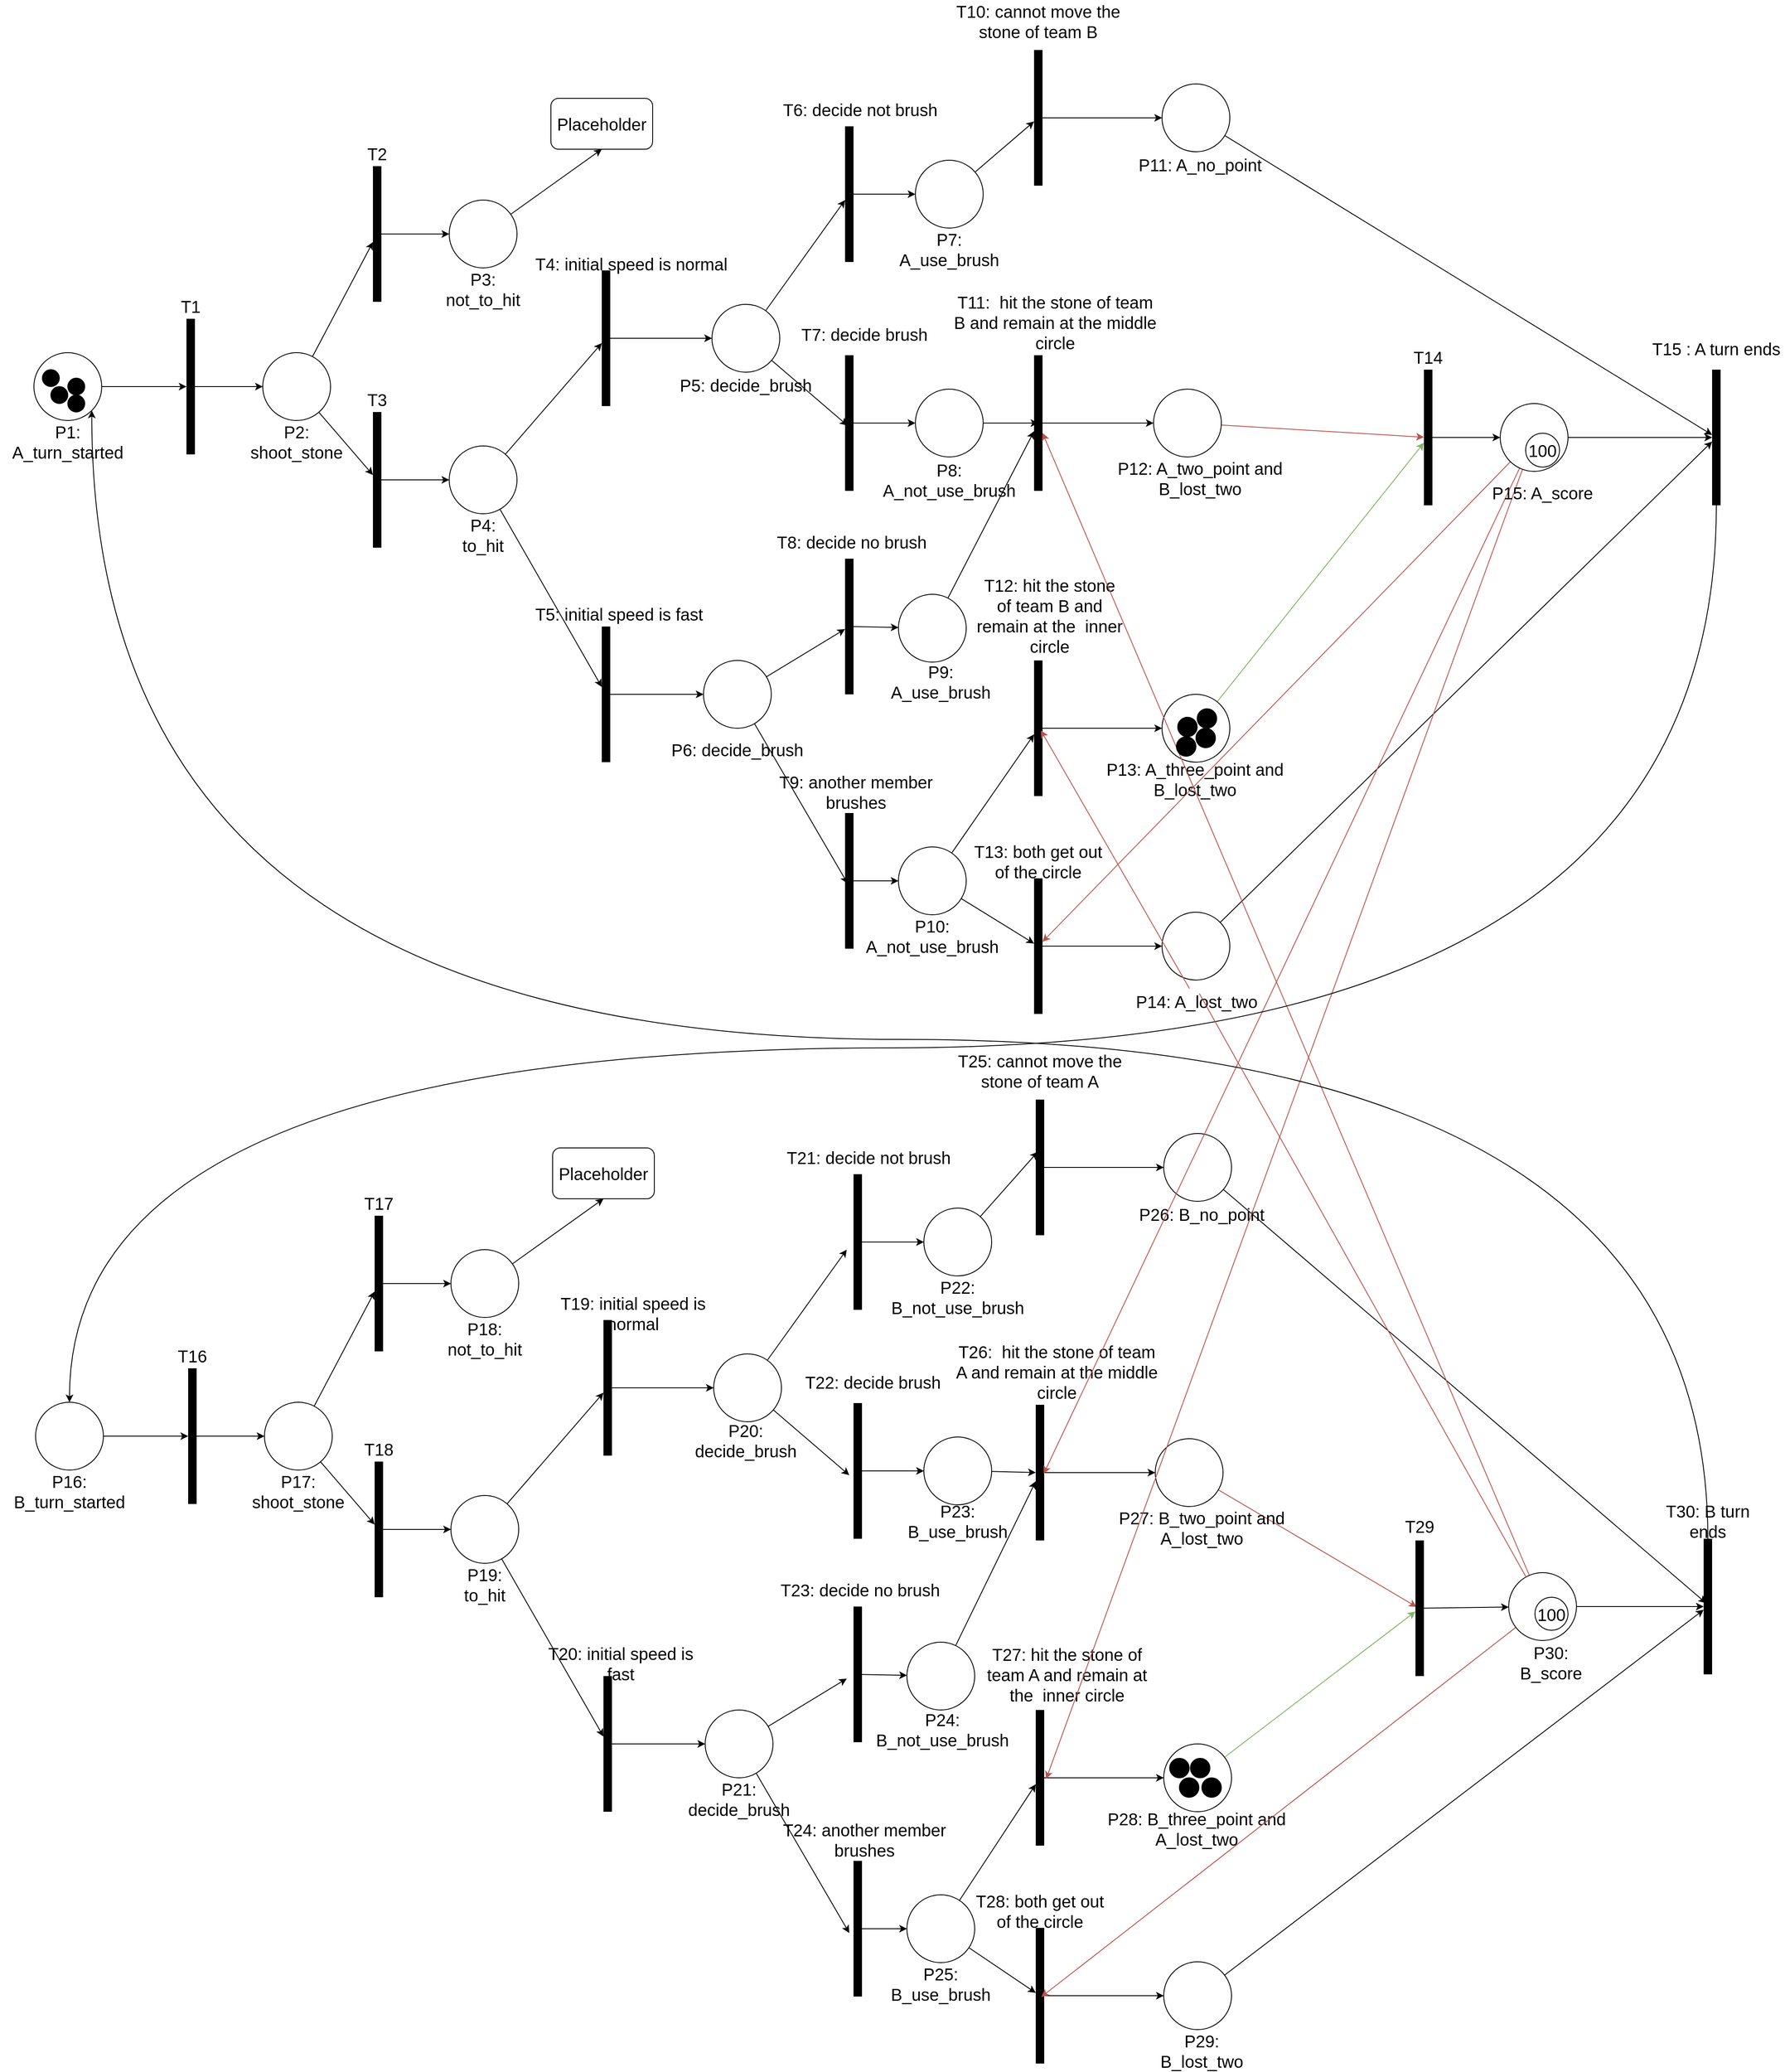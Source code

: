 <mxfile version="17.1.2" type="github">
  <diagram id="HLjwf-8nd1L1e6h1RGKW" name="Page-1">
    <mxGraphModel dx="2282" dy="2161" grid="1" gridSize="10" guides="1" tooltips="1" connect="1" arrows="1" fold="1" page="1" pageScale="1" pageWidth="827" pageHeight="1169" math="0" shadow="0">
      <root>
        <mxCell id="0" />
        <mxCell id="1" parent="0" />
        <mxCell id="6KRZwWpIwKZqXMkIKamP-5" style="edgeStyle=none;rounded=0;orthogonalLoop=1;jettySize=auto;html=1;fontSize=20;" parent="1" source="6KRZwWpIwKZqXMkIKamP-1" target="6KRZwWpIwKZqXMkIKamP-4" edge="1">
          <mxGeometry relative="1" as="geometry" />
        </mxCell>
        <mxCell id="6KRZwWpIwKZqXMkIKamP-1" value="" style="ellipse;whiteSpace=wrap;html=1;aspect=fixed;fontSize=20;strokeWidth=1;fillColor=#FFFFFF;" parent="1" vertex="1">
          <mxGeometry x="30" y="220" width="80" height="80" as="geometry" />
        </mxCell>
        <mxCell id="6KRZwWpIwKZqXMkIKamP-2" value="P1: A_turn_started" style="text;html=1;strokeColor=none;fillColor=none;align=center;verticalAlign=middle;whiteSpace=wrap;rounded=0;fontSize=20;" parent="1" vertex="1">
          <mxGeometry x="-10" y="310" width="160" height="30" as="geometry" />
        </mxCell>
        <mxCell id="6KRZwWpIwKZqXMkIKamP-15" style="edgeStyle=none;rounded=0;orthogonalLoop=1;jettySize=auto;html=1;fontSize=20;" parent="1" source="6KRZwWpIwKZqXMkIKamP-4" target="6KRZwWpIwKZqXMkIKamP-16" edge="1">
          <mxGeometry relative="1" as="geometry">
            <mxPoint x="310" y="260" as="targetPoint" />
          </mxGeometry>
        </mxCell>
        <mxCell id="6KRZwWpIwKZqXMkIKamP-4" value="" style="line;strokeWidth=10;direction=south;html=1;fontSize=20;fillColor=#FFFFFF;" parent="1" vertex="1">
          <mxGeometry x="210" y="180" width="10" height="160" as="geometry" />
        </mxCell>
        <mxCell id="6KRZwWpIwKZqXMkIKamP-7" value="" style="ellipse;whiteSpace=wrap;html=1;aspect=fixed;fontSize=20;strokeWidth=1;fillColor=#000000;strokeColor=#000000;" parent="1" vertex="1">
          <mxGeometry x="40" y="240" width="20" height="20" as="geometry" />
        </mxCell>
        <mxCell id="6KRZwWpIwKZqXMkIKamP-11" value="" style="ellipse;whiteSpace=wrap;html=1;aspect=fixed;fontSize=20;strokeWidth=1;fillColor=#000000;strokeColor=#000000;" parent="1" vertex="1">
          <mxGeometry x="70" y="250" width="20" height="20" as="geometry" />
        </mxCell>
        <mxCell id="6KRZwWpIwKZqXMkIKamP-12" value="" style="ellipse;whiteSpace=wrap;html=1;aspect=fixed;fontSize=20;strokeWidth=1;fillColor=#000000;strokeColor=#000000;" parent="1" vertex="1">
          <mxGeometry x="50" y="260" width="20" height="20" as="geometry" />
        </mxCell>
        <mxCell id="6KRZwWpIwKZqXMkIKamP-13" value="" style="ellipse;whiteSpace=wrap;html=1;aspect=fixed;fontSize=20;strokeWidth=1;fillColor=#000000;strokeColor=#000000;" parent="1" vertex="1">
          <mxGeometry x="70" y="270" width="20" height="20" as="geometry" />
        </mxCell>
        <mxCell id="6KRZwWpIwKZqXMkIKamP-14" value="T1" style="text;html=1;strokeColor=none;fillColor=none;align=center;verticalAlign=middle;whiteSpace=wrap;rounded=0;fontSize=20;" parent="1" vertex="1">
          <mxGeometry x="185" y="150" width="60" height="30" as="geometry" />
        </mxCell>
        <mxCell id="6KRZwWpIwKZqXMkIKamP-19" style="edgeStyle=none;rounded=0;orthogonalLoop=1;jettySize=auto;html=1;fontSize=20;" parent="1" source="6KRZwWpIwKZqXMkIKamP-16" target="6KRZwWpIwKZqXMkIKamP-18" edge="1">
          <mxGeometry relative="1" as="geometry" />
        </mxCell>
        <mxCell id="6KRZwWpIwKZqXMkIKamP-29" style="edgeStyle=none;rounded=0;orthogonalLoop=1;jettySize=auto;html=1;fontSize=20;" parent="1" source="6KRZwWpIwKZqXMkIKamP-16" target="6KRZwWpIwKZqXMkIKamP-28" edge="1">
          <mxGeometry relative="1" as="geometry" />
        </mxCell>
        <mxCell id="6KRZwWpIwKZqXMkIKamP-16" value="" style="ellipse;whiteSpace=wrap;html=1;aspect=fixed;fontSize=20;strokeColor=#000000;strokeWidth=1;fillColor=#FFFFFF;" parent="1" vertex="1">
          <mxGeometry x="300" y="220" width="80" height="80" as="geometry" />
        </mxCell>
        <mxCell id="6KRZwWpIwKZqXMkIKamP-17" value="P2: shoot_stone" style="text;html=1;strokeColor=none;fillColor=none;align=center;verticalAlign=middle;whiteSpace=wrap;rounded=0;fontSize=20;" parent="1" vertex="1">
          <mxGeometry x="310" y="310" width="60" height="30" as="geometry" />
        </mxCell>
        <mxCell id="6KRZwWpIwKZqXMkIKamP-20" style="edgeStyle=none;rounded=0;orthogonalLoop=1;jettySize=auto;html=1;fontSize=20;" parent="1" source="6KRZwWpIwKZqXMkIKamP-18" target="6KRZwWpIwKZqXMkIKamP-21" edge="1">
          <mxGeometry relative="1" as="geometry">
            <mxPoint x="520" y="80" as="targetPoint" />
          </mxGeometry>
        </mxCell>
        <mxCell id="6KRZwWpIwKZqXMkIKamP-18" value="" style="line;strokeWidth=10;direction=south;html=1;fontSize=20;fillColor=#FFFFFF;" parent="1" vertex="1">
          <mxGeometry x="430" width="10" height="160" as="geometry" />
        </mxCell>
        <mxCell id="6KRZwWpIwKZqXMkIKamP-26" value="" style="edgeStyle=none;rounded=0;orthogonalLoop=1;jettySize=auto;html=1;fontSize=20;entryX=0.5;entryY=1;entryDx=0;entryDy=0;" parent="1" source="6KRZwWpIwKZqXMkIKamP-21" target="6KRZwWpIwKZqXMkIKamP-27" edge="1">
          <mxGeometry relative="1" as="geometry">
            <mxPoint x="690.769" y="-20" as="targetPoint" />
          </mxGeometry>
        </mxCell>
        <mxCell id="6KRZwWpIwKZqXMkIKamP-21" value="" style="ellipse;whiteSpace=wrap;html=1;aspect=fixed;fontSize=20;strokeColor=#000000;strokeWidth=1;fillColor=#FFFFFF;" parent="1" vertex="1">
          <mxGeometry x="520" y="40" width="80" height="80" as="geometry" />
        </mxCell>
        <mxCell id="6KRZwWpIwKZqXMkIKamP-22" value="T2" style="text;html=1;strokeColor=none;fillColor=none;align=center;verticalAlign=middle;whiteSpace=wrap;rounded=0;fontSize=20;" parent="1" vertex="1">
          <mxGeometry x="405" y="-30" width="60" height="30" as="geometry" />
        </mxCell>
        <mxCell id="6KRZwWpIwKZqXMkIKamP-24" value="P3: not_to_hit" style="text;html=1;strokeColor=none;fillColor=none;align=center;verticalAlign=middle;whiteSpace=wrap;rounded=0;fontSize=20;" parent="1" vertex="1">
          <mxGeometry x="530" y="130" width="60" height="30" as="geometry" />
        </mxCell>
        <mxCell id="6KRZwWpIwKZqXMkIKamP-27" value="Placeholder" style="rounded=1;whiteSpace=wrap;html=1;fontSize=20;strokeColor=#000000;strokeWidth=1;fillColor=#FFFFFF;" parent="1" vertex="1">
          <mxGeometry x="640" y="-80" width="120" height="60" as="geometry" />
        </mxCell>
        <mxCell id="6KRZwWpIwKZqXMkIKamP-31" style="edgeStyle=none;rounded=0;orthogonalLoop=1;jettySize=auto;html=1;fontSize=20;" parent="1" source="6KRZwWpIwKZqXMkIKamP-28" target="6KRZwWpIwKZqXMkIKamP-32" edge="1">
          <mxGeometry relative="1" as="geometry">
            <mxPoint x="530" y="370" as="targetPoint" />
          </mxGeometry>
        </mxCell>
        <mxCell id="6KRZwWpIwKZqXMkIKamP-28" value="" style="line;strokeWidth=10;direction=south;html=1;fontSize=20;fillColor=#FFFFFF;" parent="1" vertex="1">
          <mxGeometry x="430" y="290" width="10" height="160" as="geometry" />
        </mxCell>
        <mxCell id="6KRZwWpIwKZqXMkIKamP-30" value="T3" style="text;html=1;strokeColor=none;fillColor=none;align=center;verticalAlign=middle;whiteSpace=wrap;rounded=0;fontSize=20;" parent="1" vertex="1">
          <mxGeometry x="405" y="260" width="60" height="30" as="geometry" />
        </mxCell>
        <mxCell id="6KRZwWpIwKZqXMkIKamP-96" style="edgeStyle=none;rounded=0;orthogonalLoop=1;jettySize=auto;html=1;fontSize=20;" parent="1" source="6KRZwWpIwKZqXMkIKamP-32" target="6KRZwWpIwKZqXMkIKamP-35" edge="1">
          <mxGeometry relative="1" as="geometry" />
        </mxCell>
        <mxCell id="6KRZwWpIwKZqXMkIKamP-97" style="edgeStyle=none;rounded=0;orthogonalLoop=1;jettySize=auto;html=1;fontSize=20;" parent="1" source="6KRZwWpIwKZqXMkIKamP-32" target="6KRZwWpIwKZqXMkIKamP-37" edge="1">
          <mxGeometry relative="1" as="geometry" />
        </mxCell>
        <mxCell id="6KRZwWpIwKZqXMkIKamP-32" value="" style="ellipse;whiteSpace=wrap;html=1;aspect=fixed;fontSize=20;strokeColor=#000000;strokeWidth=1;fillColor=#FFFFFF;" parent="1" vertex="1">
          <mxGeometry x="520" y="330" width="80" height="80" as="geometry" />
        </mxCell>
        <mxCell id="6KRZwWpIwKZqXMkIKamP-33" value="P4:&lt;br&gt;to_hit" style="text;html=1;strokeColor=none;fillColor=none;align=center;verticalAlign=middle;whiteSpace=wrap;rounded=0;fontSize=20;" parent="1" vertex="1">
          <mxGeometry x="530" y="420" width="60" height="30" as="geometry" />
        </mxCell>
        <mxCell id="6KRZwWpIwKZqXMkIKamP-34" style="edgeStyle=none;rounded=0;orthogonalLoop=1;jettySize=auto;html=1;fontSize=20;" parent="1" source="6KRZwWpIwKZqXMkIKamP-35" target="6KRZwWpIwKZqXMkIKamP-41" edge="1">
          <mxGeometry relative="1" as="geometry">
            <mxPoint x="810" y="203" as="targetPoint" />
          </mxGeometry>
        </mxCell>
        <mxCell id="6KRZwWpIwKZqXMkIKamP-35" value="" style="line;strokeWidth=10;direction=south;html=1;fontSize=20;fillColor=#FFFFFF;" parent="1" vertex="1">
          <mxGeometry x="700" y="123" width="10" height="160" as="geometry" />
        </mxCell>
        <mxCell id="6KRZwWpIwKZqXMkIKamP-36" style="edgeStyle=none;rounded=0;orthogonalLoop=1;jettySize=auto;html=1;fontSize=20;" parent="1" source="6KRZwWpIwKZqXMkIKamP-37" target="6KRZwWpIwKZqXMkIKamP-51" edge="1">
          <mxGeometry relative="1" as="geometry" />
        </mxCell>
        <mxCell id="6KRZwWpIwKZqXMkIKamP-37" value="" style="line;strokeWidth=10;direction=south;html=1;fontSize=20;fillColor=#FFFFFF;" parent="1" vertex="1">
          <mxGeometry x="700" y="543" width="10" height="160" as="geometry" />
        </mxCell>
        <mxCell id="6KRZwWpIwKZqXMkIKamP-38" value="T5: initial speed is fast" style="text;html=1;strokeColor=none;fillColor=none;align=center;verticalAlign=middle;whiteSpace=wrap;rounded=0;fontSize=20;" parent="1" vertex="1">
          <mxGeometry x="620" y="513" width="201" height="30" as="geometry" />
        </mxCell>
        <mxCell id="6KRZwWpIwKZqXMkIKamP-39" style="edgeStyle=none;rounded=0;orthogonalLoop=1;jettySize=auto;html=1;entryX=0.519;entryY=0.7;entryDx=0;entryDy=0;entryPerimeter=0;fontSize=20;" parent="1" source="6KRZwWpIwKZqXMkIKamP-41" target="6KRZwWpIwKZqXMkIKamP-48" edge="1">
          <mxGeometry relative="1" as="geometry" />
        </mxCell>
        <mxCell id="6KRZwWpIwKZqXMkIKamP-40" style="edgeStyle=none;rounded=0;orthogonalLoop=1;jettySize=auto;html=1;fontSize=20;" parent="1" source="6KRZwWpIwKZqXMkIKamP-41" target="6KRZwWpIwKZqXMkIKamP-45" edge="1">
          <mxGeometry relative="1" as="geometry" />
        </mxCell>
        <mxCell id="6KRZwWpIwKZqXMkIKamP-41" value="" style="ellipse;whiteSpace=wrap;html=1;aspect=fixed;fontSize=20;strokeWidth=1;fillColor=#FFFFFF;" parent="1" vertex="1">
          <mxGeometry x="830" y="163" width="80" height="80" as="geometry" />
        </mxCell>
        <mxCell id="6KRZwWpIwKZqXMkIKamP-42" value="P5: decide_brush" style="text;html=1;strokeColor=none;fillColor=none;align=center;verticalAlign=middle;whiteSpace=wrap;rounded=0;fontSize=20;" parent="1" vertex="1">
          <mxGeometry x="790" y="243" width="160" height="30" as="geometry" />
        </mxCell>
        <mxCell id="jnbDORSLOD9sxaMhr8QB-7" style="edgeStyle=none;rounded=0;orthogonalLoop=1;jettySize=auto;html=1;entryX=0;entryY=0.5;entryDx=0;entryDy=0;fontSize=20;" parent="1" source="6KRZwWpIwKZqXMkIKamP-45" target="jnbDORSLOD9sxaMhr8QB-3" edge="1">
          <mxGeometry relative="1" as="geometry" />
        </mxCell>
        <mxCell id="6KRZwWpIwKZqXMkIKamP-45" value="" style="line;strokeWidth=10;direction=south;html=1;fontSize=20;fillColor=#FFFFFF;" parent="1" vertex="1">
          <mxGeometry x="987" y="-47" width="10" height="160" as="geometry" />
        </mxCell>
        <mxCell id="jnbDORSLOD9sxaMhr8QB-9" style="edgeStyle=none;rounded=0;orthogonalLoop=1;jettySize=auto;html=1;entryX=0;entryY=0.5;entryDx=0;entryDy=0;fontSize=20;" parent="1" source="6KRZwWpIwKZqXMkIKamP-48" target="jnbDORSLOD9sxaMhr8QB-4" edge="1">
          <mxGeometry relative="1" as="geometry" />
        </mxCell>
        <mxCell id="6KRZwWpIwKZqXMkIKamP-48" value="" style="line;strokeWidth=10;direction=south;html=1;fontSize=20;fillColor=#FFFFFF;" parent="1" vertex="1">
          <mxGeometry x="987" y="223" width="10" height="160" as="geometry" />
        </mxCell>
        <mxCell id="6KRZwWpIwKZqXMkIKamP-49" style="edgeStyle=none;rounded=0;orthogonalLoop=1;jettySize=auto;html=1;entryX=0.519;entryY=0.7;entryDx=0;entryDy=0;entryPerimeter=0;fontSize=20;" parent="1" source="6KRZwWpIwKZqXMkIKamP-51" target="6KRZwWpIwKZqXMkIKamP-59" edge="1">
          <mxGeometry relative="1" as="geometry" />
        </mxCell>
        <mxCell id="6KRZwWpIwKZqXMkIKamP-50" style="edgeStyle=none;rounded=0;orthogonalLoop=1;jettySize=auto;html=1;fontSize=20;" parent="1" source="6KRZwWpIwKZqXMkIKamP-51" target="6KRZwWpIwKZqXMkIKamP-56" edge="1">
          <mxGeometry relative="1" as="geometry" />
        </mxCell>
        <mxCell id="6KRZwWpIwKZqXMkIKamP-51" value="" style="ellipse;whiteSpace=wrap;html=1;aspect=fixed;fontSize=20;strokeWidth=1;fillColor=#FFFFFF;" parent="1" vertex="1">
          <mxGeometry x="820" y="583" width="80" height="80" as="geometry" />
        </mxCell>
        <mxCell id="6KRZwWpIwKZqXMkIKamP-52" value="P6: decide_brush" style="text;html=1;strokeColor=none;fillColor=none;align=center;verticalAlign=middle;whiteSpace=wrap;rounded=0;fontSize=20;" parent="1" vertex="1">
          <mxGeometry x="780" y="673" width="160" height="30" as="geometry" />
        </mxCell>
        <mxCell id="jnbDORSLOD9sxaMhr8QB-11" style="edgeStyle=none;rounded=0;orthogonalLoop=1;jettySize=auto;html=1;fontSize=20;" parent="1" source="6KRZwWpIwKZqXMkIKamP-56" target="jnbDORSLOD9sxaMhr8QB-5" edge="1">
          <mxGeometry relative="1" as="geometry" />
        </mxCell>
        <mxCell id="6KRZwWpIwKZqXMkIKamP-56" value="" style="line;strokeWidth=10;direction=south;html=1;fontSize=20;fillColor=#FFFFFF;" parent="1" vertex="1">
          <mxGeometry x="987" y="463" width="10" height="160" as="geometry" />
        </mxCell>
        <mxCell id="jnbDORSLOD9sxaMhr8QB-13" style="edgeStyle=none;rounded=0;orthogonalLoop=1;jettySize=auto;html=1;fontSize=20;" parent="1" source="6KRZwWpIwKZqXMkIKamP-59" target="jnbDORSLOD9sxaMhr8QB-6" edge="1">
          <mxGeometry relative="1" as="geometry" />
        </mxCell>
        <mxCell id="6KRZwWpIwKZqXMkIKamP-59" value="" style="line;strokeWidth=10;direction=south;html=1;fontSize=20;fillColor=#FFFFFF;" parent="1" vertex="1">
          <mxGeometry x="987" y="763" width="10" height="160" as="geometry" />
        </mxCell>
        <mxCell id="6KRZwWpIwKZqXMkIKamP-60" value="T7: decide brush" style="text;html=1;strokeColor=none;fillColor=none;align=center;verticalAlign=middle;whiteSpace=wrap;rounded=0;fontSize=20;" parent="1" vertex="1">
          <mxGeometry x="900" y="183" width="220" height="30" as="geometry" />
        </mxCell>
        <mxCell id="6KRZwWpIwKZqXMkIKamP-61" value="T6: decide not brush" style="text;html=1;strokeColor=none;fillColor=none;align=center;verticalAlign=middle;whiteSpace=wrap;rounded=0;fontSize=20;" parent="1" vertex="1">
          <mxGeometry x="890" y="-87" width="230" height="40" as="geometry" />
        </mxCell>
        <mxCell id="6KRZwWpIwKZqXMkIKamP-62" value="T8: decide no brush" style="text;html=1;strokeColor=none;fillColor=none;align=center;verticalAlign=middle;whiteSpace=wrap;rounded=0;fontSize=20;" parent="1" vertex="1">
          <mxGeometry x="880" y="423" width="230" height="40" as="geometry" />
        </mxCell>
        <mxCell id="6KRZwWpIwKZqXMkIKamP-63" value="T9: another member brushes" style="text;html=1;strokeColor=none;fillColor=none;align=center;verticalAlign=middle;whiteSpace=wrap;rounded=0;fontSize=20;" parent="1" vertex="1">
          <mxGeometry x="880" y="718" width="240" height="40" as="geometry" />
        </mxCell>
        <mxCell id="6KRZwWpIwKZqXMkIKamP-72" style="edgeStyle=none;rounded=0;orthogonalLoop=1;jettySize=auto;html=1;fontSize=20;" parent="1" source="6KRZwWpIwKZqXMkIKamP-73" target="6KRZwWpIwKZqXMkIKamP-75" edge="1">
          <mxGeometry relative="1" as="geometry">
            <mxPoint x="1360" y="-207" as="targetPoint" />
          </mxGeometry>
        </mxCell>
        <mxCell id="6KRZwWpIwKZqXMkIKamP-73" value="" style="line;strokeWidth=10;direction=south;html=1;fontSize=20;fillColor=#FFFFFF;" parent="1" vertex="1">
          <mxGeometry x="1210" y="-137" width="10" height="160" as="geometry" />
        </mxCell>
        <mxCell id="6KRZwWpIwKZqXMkIKamP-74" value="T10: cannot move the stone of team B" style="text;html=1;strokeColor=none;fillColor=none;align=center;verticalAlign=middle;whiteSpace=wrap;rounded=0;fontSize=20;" parent="1" vertex="1">
          <mxGeometry x="1115" y="-190" width="200" height="37" as="geometry" />
        </mxCell>
        <mxCell id="jnbDORSLOD9sxaMhr8QB-73" style="edgeStyle=none;rounded=0;orthogonalLoop=1;jettySize=auto;html=1;fontSize=20;" parent="1" source="6KRZwWpIwKZqXMkIKamP-75" target="jnbDORSLOD9sxaMhr8QB-69" edge="1">
          <mxGeometry relative="1" as="geometry" />
        </mxCell>
        <mxCell id="6KRZwWpIwKZqXMkIKamP-75" value="" style="ellipse;whiteSpace=wrap;html=1;aspect=fixed;fontSize=20;strokeWidth=1;fillColor=#FFFFFF;" parent="1" vertex="1">
          <mxGeometry x="1361" y="-97" width="80" height="80" as="geometry" />
        </mxCell>
        <mxCell id="6KRZwWpIwKZqXMkIKamP-76" value="P11: A_no_point" style="text;html=1;strokeColor=none;fillColor=none;align=center;verticalAlign=middle;whiteSpace=wrap;rounded=0;fontSize=20;" parent="1" vertex="1">
          <mxGeometry x="1301" y="-17" width="210" height="30" as="geometry" />
        </mxCell>
        <mxCell id="6KRZwWpIwKZqXMkIKamP-77" value="T11: &amp;nbsp;hit the stone of team B and remain at the middle circle" style="text;html=1;strokeColor=none;fillColor=none;align=center;verticalAlign=middle;whiteSpace=wrap;rounded=0;fontSize=20;" parent="1" vertex="1">
          <mxGeometry x="1110" y="160" width="250" height="47" as="geometry" />
        </mxCell>
        <mxCell id="6KRZwWpIwKZqXMkIKamP-78" style="edgeStyle=none;rounded=0;orthogonalLoop=1;jettySize=auto;html=1;fontSize=20;" parent="1" source="6KRZwWpIwKZqXMkIKamP-79" target="6KRZwWpIwKZqXMkIKamP-83" edge="1">
          <mxGeometry relative="1" as="geometry">
            <mxPoint x="1360" y="423" as="targetPoint" />
          </mxGeometry>
        </mxCell>
        <mxCell id="6KRZwWpIwKZqXMkIKamP-79" value="" style="line;strokeWidth=10;direction=south;html=1;fontSize=20;fillColor=#FFFFFF;" parent="1" vertex="1">
          <mxGeometry x="1210" y="223" width="10" height="160" as="geometry" />
        </mxCell>
        <mxCell id="jnbDORSLOD9sxaMhr8QB-61" style="edgeStyle=none;rounded=0;orthogonalLoop=1;jettySize=auto;html=1;fontSize=20;fillColor=#f8cecc;strokeColor=#b85450;" parent="1" source="6KRZwWpIwKZqXMkIKamP-83" target="jnbDORSLOD9sxaMhr8QB-46" edge="1">
          <mxGeometry relative="1" as="geometry" />
        </mxCell>
        <mxCell id="6KRZwWpIwKZqXMkIKamP-83" value="" style="ellipse;whiteSpace=wrap;html=1;aspect=fixed;fontSize=20;strokeWidth=1;fillColor=#FFFFFF;" parent="1" vertex="1">
          <mxGeometry x="1351" y="263" width="80" height="80" as="geometry" />
        </mxCell>
        <mxCell id="6KRZwWpIwKZqXMkIKamP-84" value="P12: A_two_point and B_lost_two" style="text;html=1;strokeColor=none;fillColor=none;align=center;verticalAlign=middle;whiteSpace=wrap;rounded=0;fontSize=20;" parent="1" vertex="1">
          <mxGeometry x="1296" y="353" width="220" height="30" as="geometry" />
        </mxCell>
        <mxCell id="6KRZwWpIwKZqXMkIKamP-87" style="edgeStyle=none;rounded=0;orthogonalLoop=1;jettySize=auto;html=1;fontSize=20;" parent="1" source="6KRZwWpIwKZqXMkIKamP-88" target="6KRZwWpIwKZqXMkIKamP-91" edge="1">
          <mxGeometry relative="1" as="geometry">
            <mxPoint x="1360" y="663.0" as="targetPoint" />
          </mxGeometry>
        </mxCell>
        <mxCell id="6KRZwWpIwKZqXMkIKamP-88" value="" style="line;strokeWidth=10;direction=south;html=1;fontSize=20;fillColor=#FFFFFF;" parent="1" vertex="1">
          <mxGeometry x="1210" y="583" width="10" height="160" as="geometry" />
        </mxCell>
        <mxCell id="6KRZwWpIwKZqXMkIKamP-89" value="T12: hit the stone of team B and remain at the &amp;nbsp;inner circle" style="text;html=1;strokeColor=none;fillColor=none;align=center;verticalAlign=middle;whiteSpace=wrap;rounded=0;fontSize=20;" parent="1" vertex="1">
          <mxGeometry x="1140" y="513" width="177" height="33.5" as="geometry" />
        </mxCell>
        <mxCell id="jnbDORSLOD9sxaMhr8QB-64" style="edgeStyle=none;rounded=0;orthogonalLoop=1;jettySize=auto;html=1;fontSize=20;fillColor=#d5e8d4;strokeColor=#82b366;" parent="1" source="6KRZwWpIwKZqXMkIKamP-91" target="jnbDORSLOD9sxaMhr8QB-46" edge="1">
          <mxGeometry relative="1" as="geometry">
            <mxPoint x="1530" y="410.0" as="targetPoint" />
          </mxGeometry>
        </mxCell>
        <mxCell id="6KRZwWpIwKZqXMkIKamP-91" value="" style="ellipse;whiteSpace=wrap;html=1;aspect=fixed;fontSize=20;strokeWidth=1;fillColor=#FFFFFF;" parent="1" vertex="1">
          <mxGeometry x="1361" y="623.0" width="80" height="80" as="geometry" />
        </mxCell>
        <mxCell id="6KRZwWpIwKZqXMkIKamP-92" value="P13: A_three_point and B_lost_two" style="text;html=1;strokeColor=none;fillColor=none;align=center;verticalAlign=middle;whiteSpace=wrap;rounded=0;fontSize=20;" parent="1" vertex="1">
          <mxGeometry x="1290" y="708" width="220" height="30" as="geometry" />
        </mxCell>
        <mxCell id="6KRZwWpIwKZqXMkIKamP-98" value="T4: initial speed is normal" style="text;html=1;strokeColor=none;fillColor=none;align=center;verticalAlign=middle;whiteSpace=wrap;rounded=0;fontSize=20;" parent="1" vertex="1">
          <mxGeometry x="620" y="100" width="230" height="30" as="geometry" />
        </mxCell>
        <mxCell id="6KRZwWpIwKZqXMkIKamP-105" style="edgeStyle=none;rounded=0;orthogonalLoop=1;jettySize=auto;html=1;fontSize=20;" parent="1" source="6KRZwWpIwKZqXMkIKamP-101" target="6KRZwWpIwKZqXMkIKamP-106" edge="1">
          <mxGeometry relative="1" as="geometry">
            <mxPoint x="1340" y="920.0" as="targetPoint" />
          </mxGeometry>
        </mxCell>
        <mxCell id="6KRZwWpIwKZqXMkIKamP-101" value="" style="line;strokeWidth=10;direction=south;html=1;fontSize=20;fillColor=#FFFFFF;" parent="1" vertex="1">
          <mxGeometry x="1210" y="840" width="10" height="160" as="geometry" />
        </mxCell>
        <mxCell id="6KRZwWpIwKZqXMkIKamP-103" value="T13: both get out of the circle" style="text;html=1;strokeColor=none;fillColor=none;align=center;verticalAlign=middle;whiteSpace=wrap;rounded=0;fontSize=20;" parent="1" vertex="1">
          <mxGeometry x="1130" y="800" width="170" height="40" as="geometry" />
        </mxCell>
        <mxCell id="jnbDORSLOD9sxaMhr8QB-72" style="rounded=0;orthogonalLoop=1;jettySize=auto;html=1;fontSize=20;" parent="1" source="6KRZwWpIwKZqXMkIKamP-106" target="jnbDORSLOD9sxaMhr8QB-69" edge="1">
          <mxGeometry relative="1" as="geometry" />
        </mxCell>
        <mxCell id="6KRZwWpIwKZqXMkIKamP-106" value="" style="ellipse;whiteSpace=wrap;html=1;aspect=fixed;fontSize=20;strokeColor=#000000;strokeWidth=1;fillColor=#FFFFFF;" parent="1" vertex="1">
          <mxGeometry x="1361" y="880.0" width="80" height="80" as="geometry" />
        </mxCell>
        <mxCell id="6KRZwWpIwKZqXMkIKamP-118" style="edgeStyle=none;rounded=0;orthogonalLoop=1;jettySize=auto;html=1;fontSize=20;" parent="1" source="6KRZwWpIwKZqXMkIKamP-119" target="6KRZwWpIwKZqXMkIKamP-122" edge="1">
          <mxGeometry relative="1" as="geometry" />
        </mxCell>
        <mxCell id="6KRZwWpIwKZqXMkIKamP-119" value="" style="ellipse;whiteSpace=wrap;html=1;aspect=fixed;fontSize=20;strokeWidth=1;fillColor=#FFFFFF;" parent="1" vertex="1">
          <mxGeometry x="32" y="1458" width="80" height="80" as="geometry" />
        </mxCell>
        <mxCell id="6KRZwWpIwKZqXMkIKamP-120" value="P16: B_turn_started" style="text;html=1;strokeColor=none;fillColor=none;align=center;verticalAlign=middle;whiteSpace=wrap;rounded=0;fontSize=20;" parent="1" vertex="1">
          <mxGeometry x="-8" y="1548" width="160" height="30" as="geometry" />
        </mxCell>
        <mxCell id="6KRZwWpIwKZqXMkIKamP-121" style="edgeStyle=none;rounded=0;orthogonalLoop=1;jettySize=auto;html=1;fontSize=20;" parent="1" source="6KRZwWpIwKZqXMkIKamP-122" target="6KRZwWpIwKZqXMkIKamP-130" edge="1">
          <mxGeometry relative="1" as="geometry">
            <mxPoint x="312" y="1498" as="targetPoint" />
          </mxGeometry>
        </mxCell>
        <mxCell id="6KRZwWpIwKZqXMkIKamP-122" value="" style="line;strokeWidth=10;direction=south;html=1;fontSize=20;fillColor=#FFFFFF;" parent="1" vertex="1">
          <mxGeometry x="212" y="1418" width="10" height="160" as="geometry" />
        </mxCell>
        <mxCell id="6KRZwWpIwKZqXMkIKamP-127" value="T16" style="text;html=1;strokeColor=none;fillColor=none;align=center;verticalAlign=middle;whiteSpace=wrap;rounded=0;fontSize=20;" parent="1" vertex="1">
          <mxGeometry x="187" y="1388" width="60" height="30" as="geometry" />
        </mxCell>
        <mxCell id="6KRZwWpIwKZqXMkIKamP-128" style="edgeStyle=none;rounded=0;orthogonalLoop=1;jettySize=auto;html=1;fontSize=20;" parent="1" source="6KRZwWpIwKZqXMkIKamP-130" target="6KRZwWpIwKZqXMkIKamP-133" edge="1">
          <mxGeometry relative="1" as="geometry" />
        </mxCell>
        <mxCell id="6KRZwWpIwKZqXMkIKamP-129" style="edgeStyle=none;rounded=0;orthogonalLoop=1;jettySize=auto;html=1;fontSize=20;" parent="1" source="6KRZwWpIwKZqXMkIKamP-130" target="6KRZwWpIwKZqXMkIKamP-140" edge="1">
          <mxGeometry relative="1" as="geometry" />
        </mxCell>
        <mxCell id="6KRZwWpIwKZqXMkIKamP-130" value="" style="ellipse;whiteSpace=wrap;html=1;aspect=fixed;fontSize=20;strokeColor=#000000;strokeWidth=1;fillColor=#FFFFFF;" parent="1" vertex="1">
          <mxGeometry x="302" y="1458" width="80" height="80" as="geometry" />
        </mxCell>
        <mxCell id="6KRZwWpIwKZqXMkIKamP-131" value="P17: shoot_stone" style="text;html=1;strokeColor=none;fillColor=none;align=center;verticalAlign=middle;whiteSpace=wrap;rounded=0;fontSize=20;" parent="1" vertex="1">
          <mxGeometry x="312" y="1548" width="60" height="30" as="geometry" />
        </mxCell>
        <mxCell id="6KRZwWpIwKZqXMkIKamP-132" style="edgeStyle=none;rounded=0;orthogonalLoop=1;jettySize=auto;html=1;fontSize=20;" parent="1" source="6KRZwWpIwKZqXMkIKamP-133" target="6KRZwWpIwKZqXMkIKamP-135" edge="1">
          <mxGeometry relative="1" as="geometry">
            <mxPoint x="522" y="1318" as="targetPoint" />
          </mxGeometry>
        </mxCell>
        <mxCell id="6KRZwWpIwKZqXMkIKamP-133" value="" style="line;strokeWidth=10;direction=south;html=1;fontSize=20;fillColor=#FFFFFF;" parent="1" vertex="1">
          <mxGeometry x="432" y="1238" width="10" height="160" as="geometry" />
        </mxCell>
        <mxCell id="6KRZwWpIwKZqXMkIKamP-134" value="" style="edgeStyle=none;rounded=0;orthogonalLoop=1;jettySize=auto;html=1;fontSize=20;entryX=0.5;entryY=1;entryDx=0;entryDy=0;" parent="1" source="6KRZwWpIwKZqXMkIKamP-135" target="6KRZwWpIwKZqXMkIKamP-138" edge="1">
          <mxGeometry relative="1" as="geometry">
            <mxPoint x="692.769" y="1218" as="targetPoint" />
          </mxGeometry>
        </mxCell>
        <mxCell id="6KRZwWpIwKZqXMkIKamP-135" value="" style="ellipse;whiteSpace=wrap;html=1;aspect=fixed;fontSize=20;strokeColor=#000000;strokeWidth=1;fillColor=#FFFFFF;" parent="1" vertex="1">
          <mxGeometry x="522" y="1278" width="80" height="80" as="geometry" />
        </mxCell>
        <mxCell id="6KRZwWpIwKZqXMkIKamP-136" value="T17" style="text;html=1;strokeColor=none;fillColor=none;align=center;verticalAlign=middle;whiteSpace=wrap;rounded=0;fontSize=20;" parent="1" vertex="1">
          <mxGeometry x="407" y="1208" width="60" height="30" as="geometry" />
        </mxCell>
        <mxCell id="6KRZwWpIwKZqXMkIKamP-137" value="P18: not_to_hit" style="text;html=1;strokeColor=none;fillColor=none;align=center;verticalAlign=middle;whiteSpace=wrap;rounded=0;fontSize=20;" parent="1" vertex="1">
          <mxGeometry x="532" y="1368" width="60" height="30" as="geometry" />
        </mxCell>
        <mxCell id="6KRZwWpIwKZqXMkIKamP-138" value="Placeholder" style="rounded=1;whiteSpace=wrap;html=1;fontSize=20;strokeColor=#000000;strokeWidth=1;fillColor=#FFFFFF;" parent="1" vertex="1">
          <mxGeometry x="642" y="1158" width="120" height="60" as="geometry" />
        </mxCell>
        <mxCell id="6KRZwWpIwKZqXMkIKamP-139" style="edgeStyle=none;rounded=0;orthogonalLoop=1;jettySize=auto;html=1;fontSize=20;" parent="1" source="6KRZwWpIwKZqXMkIKamP-140" target="6KRZwWpIwKZqXMkIKamP-144" edge="1">
          <mxGeometry relative="1" as="geometry">
            <mxPoint x="532" y="1608" as="targetPoint" />
          </mxGeometry>
        </mxCell>
        <mxCell id="6KRZwWpIwKZqXMkIKamP-140" value="" style="line;strokeWidth=10;direction=south;html=1;fontSize=20;fillColor=#FFFFFF;" parent="1" vertex="1">
          <mxGeometry x="432" y="1528" width="10" height="160" as="geometry" />
        </mxCell>
        <mxCell id="6KRZwWpIwKZqXMkIKamP-141" value="T18" style="text;html=1;strokeColor=none;fillColor=none;align=center;verticalAlign=middle;whiteSpace=wrap;rounded=0;fontSize=20;" parent="1" vertex="1">
          <mxGeometry x="407" y="1498" width="60" height="30" as="geometry" />
        </mxCell>
        <mxCell id="6KRZwWpIwKZqXMkIKamP-142" style="edgeStyle=none;rounded=0;orthogonalLoop=1;jettySize=auto;html=1;fontSize=20;" parent="1" source="6KRZwWpIwKZqXMkIKamP-144" target="6KRZwWpIwKZqXMkIKamP-147" edge="1">
          <mxGeometry relative="1" as="geometry" />
        </mxCell>
        <mxCell id="6KRZwWpIwKZqXMkIKamP-143" style="edgeStyle=none;rounded=0;orthogonalLoop=1;jettySize=auto;html=1;fontSize=20;" parent="1" source="6KRZwWpIwKZqXMkIKamP-144" target="6KRZwWpIwKZqXMkIKamP-149" edge="1">
          <mxGeometry relative="1" as="geometry" />
        </mxCell>
        <mxCell id="6KRZwWpIwKZqXMkIKamP-144" value="" style="ellipse;whiteSpace=wrap;html=1;aspect=fixed;fontSize=20;strokeColor=#000000;strokeWidth=1;fillColor=#FFFFFF;" parent="1" vertex="1">
          <mxGeometry x="522" y="1568" width="80" height="80" as="geometry" />
        </mxCell>
        <mxCell id="6KRZwWpIwKZqXMkIKamP-145" value="P19:&lt;br&gt;to_hit" style="text;html=1;strokeColor=none;fillColor=none;align=center;verticalAlign=middle;whiteSpace=wrap;rounded=0;fontSize=20;" parent="1" vertex="1">
          <mxGeometry x="532" y="1658" width="60" height="30" as="geometry" />
        </mxCell>
        <mxCell id="6KRZwWpIwKZqXMkIKamP-146" style="edgeStyle=none;rounded=0;orthogonalLoop=1;jettySize=auto;html=1;fontSize=20;" parent="1" source="6KRZwWpIwKZqXMkIKamP-147" target="6KRZwWpIwKZqXMkIKamP-153" edge="1">
          <mxGeometry relative="1" as="geometry">
            <mxPoint x="812" y="1441" as="targetPoint" />
          </mxGeometry>
        </mxCell>
        <mxCell id="6KRZwWpIwKZqXMkIKamP-147" value="" style="line;strokeWidth=10;direction=south;html=1;fontSize=20;fillColor=#FFFFFF;" parent="1" vertex="1">
          <mxGeometry x="702" y="1361" width="10" height="160" as="geometry" />
        </mxCell>
        <mxCell id="6KRZwWpIwKZqXMkIKamP-148" style="edgeStyle=none;rounded=0;orthogonalLoop=1;jettySize=auto;html=1;fontSize=20;" parent="1" source="6KRZwWpIwKZqXMkIKamP-149" target="6KRZwWpIwKZqXMkIKamP-161" edge="1">
          <mxGeometry relative="1" as="geometry" />
        </mxCell>
        <mxCell id="6KRZwWpIwKZqXMkIKamP-149" value="" style="line;strokeWidth=10;direction=south;html=1;fontSize=20;fillColor=#FFFFFF;" parent="1" vertex="1">
          <mxGeometry x="702" y="1781" width="10" height="160" as="geometry" />
        </mxCell>
        <mxCell id="6KRZwWpIwKZqXMkIKamP-150" value="T20: initial speed is fast" style="text;html=1;strokeColor=none;fillColor=none;align=center;verticalAlign=middle;whiteSpace=wrap;rounded=0;fontSize=20;" parent="1" vertex="1">
          <mxGeometry x="622" y="1751" width="201" height="30" as="geometry" />
        </mxCell>
        <mxCell id="6KRZwWpIwKZqXMkIKamP-151" style="edgeStyle=none;rounded=0;orthogonalLoop=1;jettySize=auto;html=1;entryX=0.519;entryY=0.7;entryDx=0;entryDy=0;entryPerimeter=0;fontSize=20;" parent="1" source="6KRZwWpIwKZqXMkIKamP-153" edge="1">
          <mxGeometry relative="1" as="geometry">
            <mxPoint x="992.0" y="1544.04" as="targetPoint" />
          </mxGeometry>
        </mxCell>
        <mxCell id="6KRZwWpIwKZqXMkIKamP-152" style="edgeStyle=none;rounded=0;orthogonalLoop=1;jettySize=auto;html=1;fontSize=20;" parent="1" source="6KRZwWpIwKZqXMkIKamP-153" edge="1">
          <mxGeometry relative="1" as="geometry">
            <mxPoint x="989" y="1277.967" as="targetPoint" />
          </mxGeometry>
        </mxCell>
        <mxCell id="6KRZwWpIwKZqXMkIKamP-153" value="" style="ellipse;whiteSpace=wrap;html=1;aspect=fixed;fontSize=20;strokeWidth=1;fillColor=#FFFFFF;" parent="1" vertex="1">
          <mxGeometry x="832" y="1401" width="80" height="80" as="geometry" />
        </mxCell>
        <mxCell id="6KRZwWpIwKZqXMkIKamP-154" value="P20: decide_brush" style="text;html=1;strokeColor=none;fillColor=none;align=center;verticalAlign=middle;whiteSpace=wrap;rounded=0;fontSize=20;" parent="1" vertex="1">
          <mxGeometry x="790" y="1488" width="160" height="30" as="geometry" />
        </mxCell>
        <mxCell id="6KRZwWpIwKZqXMkIKamP-159" style="edgeStyle=none;rounded=0;orthogonalLoop=1;jettySize=auto;html=1;entryX=0.519;entryY=0.7;entryDx=0;entryDy=0;entryPerimeter=0;fontSize=20;" parent="1" source="6KRZwWpIwKZqXMkIKamP-161" edge="1">
          <mxGeometry relative="1" as="geometry">
            <mxPoint x="992.0" y="2084.04" as="targetPoint" />
          </mxGeometry>
        </mxCell>
        <mxCell id="6KRZwWpIwKZqXMkIKamP-160" style="edgeStyle=none;rounded=0;orthogonalLoop=1;jettySize=auto;html=1;fontSize=20;" parent="1" source="6KRZwWpIwKZqXMkIKamP-161" edge="1">
          <mxGeometry relative="1" as="geometry">
            <mxPoint x="989" y="1784.03" as="targetPoint" />
          </mxGeometry>
        </mxCell>
        <mxCell id="6KRZwWpIwKZqXMkIKamP-161" value="" style="ellipse;whiteSpace=wrap;html=1;aspect=fixed;fontSize=20;strokeWidth=1;fillColor=#FFFFFF;" parent="1" vertex="1">
          <mxGeometry x="822" y="1821" width="80" height="80" as="geometry" />
        </mxCell>
        <mxCell id="6KRZwWpIwKZqXMkIKamP-162" value="P21: decide_brush" style="text;html=1;strokeColor=none;fillColor=none;align=center;verticalAlign=middle;whiteSpace=wrap;rounded=0;fontSize=20;" parent="1" vertex="1">
          <mxGeometry x="782" y="1911" width="160" height="30" as="geometry" />
        </mxCell>
        <mxCell id="6KRZwWpIwKZqXMkIKamP-174" style="edgeStyle=none;rounded=0;orthogonalLoop=1;jettySize=auto;html=1;fontSize=20;" parent="1" source="6KRZwWpIwKZqXMkIKamP-175" target="6KRZwWpIwKZqXMkIKamP-177" edge="1">
          <mxGeometry relative="1" as="geometry">
            <mxPoint x="1362" y="1031" as="targetPoint" />
          </mxGeometry>
        </mxCell>
        <mxCell id="6KRZwWpIwKZqXMkIKamP-175" value="" style="line;strokeWidth=10;direction=south;html=1;fontSize=20;fillColor=#FFFFFF;" parent="1" vertex="1">
          <mxGeometry x="1212" y="1101" width="10" height="160" as="geometry" />
        </mxCell>
        <mxCell id="6KRZwWpIwKZqXMkIKamP-176" value="T25: cannot move the stone of team A" style="text;html=1;strokeColor=none;fillColor=none;align=center;verticalAlign=middle;whiteSpace=wrap;rounded=0;fontSize=20;" parent="1" vertex="1">
          <mxGeometry x="1117" y="1048" width="200" height="37" as="geometry" />
        </mxCell>
        <mxCell id="jnbDORSLOD9sxaMhr8QB-99" style="rounded=0;orthogonalLoop=1;jettySize=auto;html=1;entryX=0.475;entryY=0.7;entryDx=0;entryDy=0;entryPerimeter=0;fontSize=20;" parent="1" source="6KRZwWpIwKZqXMkIKamP-177" target="jnbDORSLOD9sxaMhr8QB-76" edge="1">
          <mxGeometry relative="1" as="geometry" />
        </mxCell>
        <mxCell id="6KRZwWpIwKZqXMkIKamP-177" value="" style="ellipse;whiteSpace=wrap;html=1;aspect=fixed;fontSize=20;strokeWidth=1;fillColor=#FFFFFF;" parent="1" vertex="1">
          <mxGeometry x="1363" y="1141" width="80" height="80" as="geometry" />
        </mxCell>
        <mxCell id="6KRZwWpIwKZqXMkIKamP-178" value="P26: B_no_point" style="text;html=1;strokeColor=none;fillColor=none;align=center;verticalAlign=middle;whiteSpace=wrap;rounded=0;fontSize=20;" parent="1" vertex="1">
          <mxGeometry x="1303" y="1221" width="210" height="30" as="geometry" />
        </mxCell>
        <mxCell id="6KRZwWpIwKZqXMkIKamP-179" value="T26: &amp;nbsp;hit the stone of team A and remain at the middle circle" style="text;html=1;strokeColor=none;fillColor=none;align=center;verticalAlign=middle;whiteSpace=wrap;rounded=0;fontSize=20;" parent="1" vertex="1">
          <mxGeometry x="1112" y="1398" width="250" height="47" as="geometry" />
        </mxCell>
        <mxCell id="6KRZwWpIwKZqXMkIKamP-180" style="edgeStyle=none;rounded=0;orthogonalLoop=1;jettySize=auto;html=1;fontSize=20;" parent="1" source="6KRZwWpIwKZqXMkIKamP-181" target="6KRZwWpIwKZqXMkIKamP-184" edge="1">
          <mxGeometry relative="1" as="geometry">
            <mxPoint x="1362" y="1661" as="targetPoint" />
          </mxGeometry>
        </mxCell>
        <mxCell id="6KRZwWpIwKZqXMkIKamP-181" value="" style="line;strokeWidth=10;direction=south;html=1;fontSize=20;fillColor=#FFFFFF;" parent="1" vertex="1">
          <mxGeometry x="1212" y="1461" width="10" height="160" as="geometry" />
        </mxCell>
        <mxCell id="jnbDORSLOD9sxaMhr8QB-81" style="edgeStyle=none;rounded=0;orthogonalLoop=1;jettySize=auto;html=1;entryX=0.49;entryY=0.857;entryDx=0;entryDy=0;entryPerimeter=0;fontSize=20;fillColor=#f8cecc;strokeColor=#b85450;" parent="1" source="6KRZwWpIwKZqXMkIKamP-184" target="jnbDORSLOD9sxaMhr8QB-54" edge="1">
          <mxGeometry relative="1" as="geometry" />
        </mxCell>
        <mxCell id="6KRZwWpIwKZqXMkIKamP-184" value="" style="ellipse;whiteSpace=wrap;html=1;aspect=fixed;fontSize=20;strokeWidth=1;fillColor=#FFFFFF;" parent="1" vertex="1">
          <mxGeometry x="1353" y="1501" width="80" height="80" as="geometry" />
        </mxCell>
        <mxCell id="6KRZwWpIwKZqXMkIKamP-185" value="P27: B_two_point and A_lost_two" style="text;html=1;strokeColor=none;fillColor=none;align=center;verticalAlign=middle;whiteSpace=wrap;rounded=0;fontSize=20;" parent="1" vertex="1">
          <mxGeometry x="1298" y="1591" width="220" height="30" as="geometry" />
        </mxCell>
        <mxCell id="6KRZwWpIwKZqXMkIKamP-189" style="edgeStyle=none;rounded=0;orthogonalLoop=1;jettySize=auto;html=1;fontSize=20;" parent="1" source="6KRZwWpIwKZqXMkIKamP-190" target="6KRZwWpIwKZqXMkIKamP-193" edge="1">
          <mxGeometry relative="1" as="geometry">
            <mxPoint x="1362" y="1901.0" as="targetPoint" />
          </mxGeometry>
        </mxCell>
        <mxCell id="6KRZwWpIwKZqXMkIKamP-190" value="" style="line;strokeWidth=10;direction=south;html=1;fontSize=20;fillColor=#FFFFFF;" parent="1" vertex="1">
          <mxGeometry x="1212" y="1821" width="10" height="160" as="geometry" />
        </mxCell>
        <mxCell id="6KRZwWpIwKZqXMkIKamP-191" value="T27: hit the stone of team A and remain at the &amp;nbsp;inner circle" style="text;html=1;strokeColor=none;fillColor=none;align=center;verticalAlign=middle;whiteSpace=wrap;rounded=0;fontSize=20;" parent="1" vertex="1">
          <mxGeometry x="1140" y="1750.25" width="218" height="57.5" as="geometry" />
        </mxCell>
        <mxCell id="jnbDORSLOD9sxaMhr8QB-80" style="edgeStyle=none;rounded=0;orthogonalLoop=1;jettySize=auto;html=1;fontSize=20;fillColor=#d5e8d4;strokeColor=#82b366;" parent="1" source="6KRZwWpIwKZqXMkIKamP-193" target="jnbDORSLOD9sxaMhr8QB-54" edge="1">
          <mxGeometry relative="1" as="geometry" />
        </mxCell>
        <mxCell id="6KRZwWpIwKZqXMkIKamP-193" value="" style="ellipse;whiteSpace=wrap;html=1;aspect=fixed;fontSize=20;strokeWidth=1;fillColor=#FFFFFF;" parent="1" vertex="1">
          <mxGeometry x="1363" y="1861.0" width="80" height="80" as="geometry" />
        </mxCell>
        <mxCell id="6KRZwWpIwKZqXMkIKamP-194" value="P28: B_three_point and A_lost_two" style="text;html=1;strokeColor=none;fillColor=none;align=center;verticalAlign=middle;whiteSpace=wrap;rounded=0;fontSize=20;" parent="1" vertex="1">
          <mxGeometry x="1292" y="1946" width="220" height="30" as="geometry" />
        </mxCell>
        <mxCell id="6KRZwWpIwKZqXMkIKamP-198" value="T19: initial speed is normal" style="text;html=1;strokeColor=none;fillColor=none;align=center;verticalAlign=middle;whiteSpace=wrap;rounded=0;fontSize=20;" parent="1" vertex="1">
          <mxGeometry x="622" y="1338" width="230" height="30" as="geometry" />
        </mxCell>
        <mxCell id="6KRZwWpIwKZqXMkIKamP-199" style="edgeStyle=none;rounded=0;orthogonalLoop=1;jettySize=auto;html=1;fontSize=20;" parent="1" source="6KRZwWpIwKZqXMkIKamP-200" target="6KRZwWpIwKZqXMkIKamP-204" edge="1">
          <mxGeometry relative="1" as="geometry">
            <mxPoint x="1342" y="2158.0" as="targetPoint" />
          </mxGeometry>
        </mxCell>
        <mxCell id="6KRZwWpIwKZqXMkIKamP-200" value="" style="line;strokeWidth=10;direction=south;html=1;fontSize=20;fillColor=#FFFFFF;" parent="1" vertex="1">
          <mxGeometry x="1212" y="2078" width="10" height="160" as="geometry" />
        </mxCell>
        <mxCell id="6KRZwWpIwKZqXMkIKamP-201" value="T28: both get out of the circle" style="text;html=1;strokeColor=none;fillColor=none;align=center;verticalAlign=middle;whiteSpace=wrap;rounded=0;fontSize=20;" parent="1" vertex="1">
          <mxGeometry x="1132" y="2038" width="170" height="40" as="geometry" />
        </mxCell>
        <mxCell id="jnbDORSLOD9sxaMhr8QB-100" style="edgeStyle=none;rounded=0;orthogonalLoop=1;jettySize=auto;html=1;fontSize=20;" parent="1" source="6KRZwWpIwKZqXMkIKamP-204" target="jnbDORSLOD9sxaMhr8QB-76" edge="1">
          <mxGeometry relative="1" as="geometry" />
        </mxCell>
        <mxCell id="6KRZwWpIwKZqXMkIKamP-204" value="" style="ellipse;whiteSpace=wrap;html=1;aspect=fixed;fontSize=20;strokeColor=#000000;strokeWidth=1;fillColor=#FFFFFF;" parent="1" vertex="1">
          <mxGeometry x="1363" y="2118.0" width="80" height="80" as="geometry" />
        </mxCell>
        <mxCell id="6KRZwWpIwKZqXMkIKamP-205" value="P29: B_lost_two" style="text;html=1;strokeColor=none;fillColor=none;align=center;verticalAlign=middle;whiteSpace=wrap;rounded=0;fontSize=20;" parent="1" vertex="1">
          <mxGeometry x="1378" y="2208" width="60" height="30" as="geometry" />
        </mxCell>
        <mxCell id="jnbDORSLOD9sxaMhr8QB-8" style="edgeStyle=none;rounded=0;orthogonalLoop=1;jettySize=auto;html=1;fontSize=20;" parent="1" source="jnbDORSLOD9sxaMhr8QB-3" target="6KRZwWpIwKZqXMkIKamP-73" edge="1">
          <mxGeometry relative="1" as="geometry" />
        </mxCell>
        <mxCell id="jnbDORSLOD9sxaMhr8QB-3" value="" style="ellipse;whiteSpace=wrap;html=1;aspect=fixed;fontSize=20;" parent="1" vertex="1">
          <mxGeometry x="1070" y="-7" width="80" height="80" as="geometry" />
        </mxCell>
        <mxCell id="jnbDORSLOD9sxaMhr8QB-10" style="edgeStyle=none;rounded=0;orthogonalLoop=1;jettySize=auto;html=1;entryX=0.5;entryY=0.5;entryDx=0;entryDy=0;entryPerimeter=0;fontSize=20;" parent="1" source="jnbDORSLOD9sxaMhr8QB-4" target="6KRZwWpIwKZqXMkIKamP-79" edge="1">
          <mxGeometry relative="1" as="geometry" />
        </mxCell>
        <mxCell id="jnbDORSLOD9sxaMhr8QB-4" value="" style="ellipse;whiteSpace=wrap;html=1;aspect=fixed;fontSize=20;" parent="1" vertex="1">
          <mxGeometry x="1070" y="263" width="80" height="80" as="geometry" />
        </mxCell>
        <mxCell id="jnbDORSLOD9sxaMhr8QB-12" style="edgeStyle=none;rounded=0;orthogonalLoop=1;jettySize=auto;html=1;fontSize=20;" parent="1" source="jnbDORSLOD9sxaMhr8QB-5" target="6KRZwWpIwKZqXMkIKamP-79" edge="1">
          <mxGeometry relative="1" as="geometry" />
        </mxCell>
        <mxCell id="jnbDORSLOD9sxaMhr8QB-5" value="" style="ellipse;whiteSpace=wrap;html=1;aspect=fixed;fontSize=20;" parent="1" vertex="1">
          <mxGeometry x="1050" y="505" width="80" height="80" as="geometry" />
        </mxCell>
        <mxCell id="jnbDORSLOD9sxaMhr8QB-14" style="edgeStyle=none;rounded=0;orthogonalLoop=1;jettySize=auto;html=1;fontSize=20;" parent="1" source="jnbDORSLOD9sxaMhr8QB-6" target="6KRZwWpIwKZqXMkIKamP-88" edge="1">
          <mxGeometry relative="1" as="geometry" />
        </mxCell>
        <mxCell id="jnbDORSLOD9sxaMhr8QB-15" style="edgeStyle=none;rounded=0;orthogonalLoop=1;jettySize=auto;html=1;fontSize=20;" parent="1" source="jnbDORSLOD9sxaMhr8QB-6" target="6KRZwWpIwKZqXMkIKamP-101" edge="1">
          <mxGeometry relative="1" as="geometry" />
        </mxCell>
        <mxCell id="jnbDORSLOD9sxaMhr8QB-6" value="" style="ellipse;whiteSpace=wrap;html=1;aspect=fixed;fontSize=20;" parent="1" vertex="1">
          <mxGeometry x="1050" y="803" width="80" height="80" as="geometry" />
        </mxCell>
        <mxCell id="jnbDORSLOD9sxaMhr8QB-19" style="edgeStyle=none;rounded=0;orthogonalLoop=1;jettySize=auto;html=1;entryX=0;entryY=0.5;entryDx=0;entryDy=0;fontSize=20;" parent="1" source="jnbDORSLOD9sxaMhr8QB-20" target="jnbDORSLOD9sxaMhr8QB-33" edge="1">
          <mxGeometry relative="1" as="geometry" />
        </mxCell>
        <mxCell id="jnbDORSLOD9sxaMhr8QB-20" value="" style="line;strokeWidth=10;direction=south;html=1;fontSize=20;fillColor=#FFFFFF;" parent="1" vertex="1">
          <mxGeometry x="997" y="1189" width="10" height="160" as="geometry" />
        </mxCell>
        <mxCell id="jnbDORSLOD9sxaMhr8QB-21" style="edgeStyle=none;rounded=0;orthogonalLoop=1;jettySize=auto;html=1;entryX=0;entryY=0.5;entryDx=0;entryDy=0;fontSize=20;" parent="1" source="jnbDORSLOD9sxaMhr8QB-22" target="jnbDORSLOD9sxaMhr8QB-34" edge="1">
          <mxGeometry relative="1" as="geometry" />
        </mxCell>
        <mxCell id="jnbDORSLOD9sxaMhr8QB-22" value="" style="line;strokeWidth=10;direction=south;html=1;fontSize=20;fillColor=#FFFFFF;" parent="1" vertex="1">
          <mxGeometry x="997" y="1459" width="10" height="160" as="geometry" />
        </mxCell>
        <mxCell id="jnbDORSLOD9sxaMhr8QB-25" style="edgeStyle=none;rounded=0;orthogonalLoop=1;jettySize=auto;html=1;fontSize=20;" parent="1" source="jnbDORSLOD9sxaMhr8QB-26" target="jnbDORSLOD9sxaMhr8QB-35" edge="1">
          <mxGeometry relative="1" as="geometry" />
        </mxCell>
        <mxCell id="jnbDORSLOD9sxaMhr8QB-26" value="" style="line;strokeWidth=10;direction=south;html=1;fontSize=20;fillColor=#FFFFFF;" parent="1" vertex="1">
          <mxGeometry x="997" y="1699" width="10" height="160" as="geometry" />
        </mxCell>
        <mxCell id="jnbDORSLOD9sxaMhr8QB-27" style="edgeStyle=none;rounded=0;orthogonalLoop=1;jettySize=auto;html=1;fontSize=20;" parent="1" source="jnbDORSLOD9sxaMhr8QB-28" target="jnbDORSLOD9sxaMhr8QB-36" edge="1">
          <mxGeometry relative="1" as="geometry" />
        </mxCell>
        <mxCell id="jnbDORSLOD9sxaMhr8QB-28" value="" style="line;strokeWidth=10;direction=south;html=1;fontSize=20;fillColor=#FFFFFF;" parent="1" vertex="1">
          <mxGeometry x="997" y="1999" width="10" height="160" as="geometry" />
        </mxCell>
        <mxCell id="jnbDORSLOD9sxaMhr8QB-29" value="T22: decide brush" style="text;html=1;strokeColor=none;fillColor=none;align=center;verticalAlign=middle;whiteSpace=wrap;rounded=0;fontSize=20;" parent="1" vertex="1">
          <mxGeometry x="910" y="1419" width="220" height="30" as="geometry" />
        </mxCell>
        <mxCell id="jnbDORSLOD9sxaMhr8QB-30" value="T21: decide not brush" style="text;html=1;strokeColor=none;fillColor=none;align=center;verticalAlign=middle;whiteSpace=wrap;rounded=0;fontSize=20;" parent="1" vertex="1">
          <mxGeometry x="900" y="1149" width="230" height="40" as="geometry" />
        </mxCell>
        <mxCell id="jnbDORSLOD9sxaMhr8QB-31" value="T23: decide no brush" style="text;html=1;strokeColor=none;fillColor=none;align=center;verticalAlign=middle;whiteSpace=wrap;rounded=0;fontSize=20;" parent="1" vertex="1">
          <mxGeometry x="890" y="1659" width="230" height="40" as="geometry" />
        </mxCell>
        <mxCell id="jnbDORSLOD9sxaMhr8QB-32" value="T24: another member brushes" style="text;html=1;strokeColor=none;fillColor=none;align=center;verticalAlign=middle;whiteSpace=wrap;rounded=0;fontSize=20;" parent="1" vertex="1">
          <mxGeometry x="890" y="1954" width="240" height="40" as="geometry" />
        </mxCell>
        <mxCell id="jnbDORSLOD9sxaMhr8QB-37" style="edgeStyle=none;rounded=0;orthogonalLoop=1;jettySize=auto;html=1;entryX=0.385;entryY=0.767;entryDx=0;entryDy=0;entryPerimeter=0;fontSize=20;" parent="1" source="jnbDORSLOD9sxaMhr8QB-33" target="6KRZwWpIwKZqXMkIKamP-175" edge="1">
          <mxGeometry relative="1" as="geometry" />
        </mxCell>
        <mxCell id="jnbDORSLOD9sxaMhr8QB-33" value="" style="ellipse;whiteSpace=wrap;html=1;aspect=fixed;fontSize=20;" parent="1" vertex="1">
          <mxGeometry x="1080" y="1229" width="80" height="80" as="geometry" />
        </mxCell>
        <mxCell id="jnbDORSLOD9sxaMhr8QB-38" value="" style="edgeStyle=none;rounded=0;orthogonalLoop=1;jettySize=auto;html=1;fontSize=20;" parent="1" source="jnbDORSLOD9sxaMhr8QB-34" target="6KRZwWpIwKZqXMkIKamP-181" edge="1">
          <mxGeometry relative="1" as="geometry" />
        </mxCell>
        <mxCell id="jnbDORSLOD9sxaMhr8QB-34" value="" style="ellipse;whiteSpace=wrap;html=1;aspect=fixed;fontSize=20;" parent="1" vertex="1">
          <mxGeometry x="1080" y="1499" width="80" height="80" as="geometry" />
        </mxCell>
        <mxCell id="jnbDORSLOD9sxaMhr8QB-39" style="edgeStyle=none;rounded=0;orthogonalLoop=1;jettySize=auto;html=1;fontSize=20;" parent="1" source="jnbDORSLOD9sxaMhr8QB-35" target="6KRZwWpIwKZqXMkIKamP-181" edge="1">
          <mxGeometry relative="1" as="geometry" />
        </mxCell>
        <mxCell id="jnbDORSLOD9sxaMhr8QB-35" value="" style="ellipse;whiteSpace=wrap;html=1;aspect=fixed;fontSize=20;" parent="1" vertex="1">
          <mxGeometry x="1060" y="1741" width="80" height="80" as="geometry" />
        </mxCell>
        <mxCell id="jnbDORSLOD9sxaMhr8QB-40" style="edgeStyle=none;rounded=0;orthogonalLoop=1;jettySize=auto;html=1;fontSize=20;" parent="1" source="jnbDORSLOD9sxaMhr8QB-36" target="6KRZwWpIwKZqXMkIKamP-190" edge="1">
          <mxGeometry relative="1" as="geometry" />
        </mxCell>
        <mxCell id="jnbDORSLOD9sxaMhr8QB-41" style="edgeStyle=none;rounded=0;orthogonalLoop=1;jettySize=auto;html=1;fontSize=20;" parent="1" source="jnbDORSLOD9sxaMhr8QB-36" target="6KRZwWpIwKZqXMkIKamP-200" edge="1">
          <mxGeometry relative="1" as="geometry" />
        </mxCell>
        <mxCell id="jnbDORSLOD9sxaMhr8QB-36" value="" style="ellipse;whiteSpace=wrap;html=1;aspect=fixed;fontSize=20;" parent="1" vertex="1">
          <mxGeometry x="1060" y="2039" width="80" height="80" as="geometry" />
        </mxCell>
        <mxCell id="jnbDORSLOD9sxaMhr8QB-42" value="P7: A_use_brush" style="text;html=1;strokeColor=none;fillColor=none;align=center;verticalAlign=middle;whiteSpace=wrap;rounded=0;fontSize=20;" parent="1" vertex="1">
          <mxGeometry x="1080" y="83" width="60" height="30" as="geometry" />
        </mxCell>
        <mxCell id="jnbDORSLOD9sxaMhr8QB-43" value="P8: A_not_use_brush" style="text;html=1;strokeColor=none;fillColor=none;align=center;verticalAlign=middle;whiteSpace=wrap;rounded=0;fontSize=20;" parent="1" vertex="1">
          <mxGeometry x="1080" y="355" width="60" height="30" as="geometry" />
        </mxCell>
        <mxCell id="jnbDORSLOD9sxaMhr8QB-44" value="P9: A_use_brush" style="text;html=1;strokeColor=none;fillColor=none;align=center;verticalAlign=middle;whiteSpace=wrap;rounded=0;fontSize=20;" parent="1" vertex="1">
          <mxGeometry x="1070" y="593" width="60" height="30" as="geometry" />
        </mxCell>
        <mxCell id="jnbDORSLOD9sxaMhr8QB-45" value="P10: A_not_use_brush" style="text;html=1;strokeColor=none;fillColor=none;align=center;verticalAlign=middle;whiteSpace=wrap;rounded=0;fontSize=20;" parent="1" vertex="1">
          <mxGeometry x="1060" y="893" width="60" height="30" as="geometry" />
        </mxCell>
        <mxCell id="jnbDORSLOD9sxaMhr8QB-48" style="edgeStyle=none;rounded=0;orthogonalLoop=1;jettySize=auto;html=1;entryX=0;entryY=0.5;entryDx=0;entryDy=0;fontSize=20;" parent="1" source="jnbDORSLOD9sxaMhr8QB-46" target="jnbDORSLOD9sxaMhr8QB-47" edge="1">
          <mxGeometry relative="1" as="geometry" />
        </mxCell>
        <mxCell id="jnbDORSLOD9sxaMhr8QB-46" value="" style="line;strokeWidth=10;direction=south;html=1;fontSize=20;fillColor=#FFFFFF;" parent="1" vertex="1">
          <mxGeometry x="1670" y="240" width="10" height="160" as="geometry" />
        </mxCell>
        <mxCell id="jnbDORSLOD9sxaMhr8QB-67" style="edgeStyle=none;rounded=0;orthogonalLoop=1;jettySize=auto;html=1;fontSize=20;fillColor=#f8cecc;strokeColor=#b85450;" parent="1" source="jnbDORSLOD9sxaMhr8QB-47" target="6KRZwWpIwKZqXMkIKamP-101" edge="1">
          <mxGeometry relative="1" as="geometry" />
        </mxCell>
        <mxCell id="jnbDORSLOD9sxaMhr8QB-75" style="edgeStyle=none;rounded=0;orthogonalLoop=1;jettySize=auto;html=1;fontSize=20;" parent="1" source="jnbDORSLOD9sxaMhr8QB-47" target="jnbDORSLOD9sxaMhr8QB-69" edge="1">
          <mxGeometry relative="1" as="geometry" />
        </mxCell>
        <mxCell id="jnbDORSLOD9sxaMhr8QB-78" style="edgeStyle=none;rounded=0;orthogonalLoop=1;jettySize=auto;html=1;entryX=0.508;entryY=0.057;entryDx=0;entryDy=0;entryPerimeter=0;fontSize=20;fillColor=#f8cecc;strokeColor=#b85450;" parent="1" source="jnbDORSLOD9sxaMhr8QB-47" target="6KRZwWpIwKZqXMkIKamP-181" edge="1">
          <mxGeometry relative="1" as="geometry" />
        </mxCell>
        <mxCell id="jnbDORSLOD9sxaMhr8QB-79" style="edgeStyle=none;rounded=0;orthogonalLoop=1;jettySize=auto;html=1;entryX=0.508;entryY=-0.229;entryDx=0;entryDy=0;entryPerimeter=0;fontSize=20;fillColor=#f8cecc;strokeColor=#b85450;" parent="1" source="jnbDORSLOD9sxaMhr8QB-47" target="6KRZwWpIwKZqXMkIKamP-190" edge="1">
          <mxGeometry relative="1" as="geometry" />
        </mxCell>
        <mxCell id="jnbDORSLOD9sxaMhr8QB-47" value="" style="ellipse;whiteSpace=wrap;html=1;aspect=fixed;fontSize=20;" parent="1" vertex="1">
          <mxGeometry x="1760" y="280" width="80" height="80" as="geometry" />
        </mxCell>
        <mxCell id="jnbDORSLOD9sxaMhr8QB-49" value="100" style="ellipse;whiteSpace=wrap;html=1;aspect=fixed;fontSize=20;" parent="1" vertex="1">
          <mxGeometry x="1790" y="315" width="40" height="40" as="geometry" />
        </mxCell>
        <mxCell id="jnbDORSLOD9sxaMhr8QB-55" style="edgeStyle=none;rounded=0;orthogonalLoop=1;jettySize=auto;html=1;fontSize=20;" parent="1" source="jnbDORSLOD9sxaMhr8QB-54" target="jnbDORSLOD9sxaMhr8QB-56" edge="1">
          <mxGeometry relative="1" as="geometry">
            <mxPoint x="1740" y="1701" as="targetPoint" />
          </mxGeometry>
        </mxCell>
        <mxCell id="jnbDORSLOD9sxaMhr8QB-54" value="" style="line;strokeWidth=10;direction=south;html=1;fontSize=20;fillColor=#FFFFFF;" parent="1" vertex="1">
          <mxGeometry x="1660" y="1621" width="10" height="160" as="geometry" />
        </mxCell>
        <mxCell id="jnbDORSLOD9sxaMhr8QB-60" style="edgeStyle=none;rounded=0;orthogonalLoop=1;jettySize=auto;html=1;fontSize=20;fillColor=#f8cecc;strokeColor=#b85450;" parent="1" source="jnbDORSLOD9sxaMhr8QB-56" target="6KRZwWpIwKZqXMkIKamP-79" edge="1">
          <mxGeometry relative="1" as="geometry" />
        </mxCell>
        <mxCell id="jnbDORSLOD9sxaMhr8QB-63" style="edgeStyle=none;rounded=0;orthogonalLoop=1;jettySize=auto;html=1;entryX=0.516;entryY=0.2;entryDx=0;entryDy=0;entryPerimeter=0;fontSize=20;fillColor=#f8cecc;strokeColor=#b85450;startArrow=none;" parent="1" source="6KRZwWpIwKZqXMkIKamP-107" target="6KRZwWpIwKZqXMkIKamP-88" edge="1">
          <mxGeometry relative="1" as="geometry" />
        </mxCell>
        <mxCell id="jnbDORSLOD9sxaMhr8QB-82" style="edgeStyle=none;rounded=0;orthogonalLoop=1;jettySize=auto;html=1;entryX=0.509;entryY=0.343;entryDx=0;entryDy=0;entryPerimeter=0;fontSize=20;fillColor=#f8cecc;strokeColor=#b85450;" parent="1" source="jnbDORSLOD9sxaMhr8QB-56" target="6KRZwWpIwKZqXMkIKamP-200" edge="1">
          <mxGeometry relative="1" as="geometry" />
        </mxCell>
        <mxCell id="jnbDORSLOD9sxaMhr8QB-83" style="edgeStyle=none;rounded=0;orthogonalLoop=1;jettySize=auto;html=1;fontSize=20;" parent="1" source="jnbDORSLOD9sxaMhr8QB-56" target="jnbDORSLOD9sxaMhr8QB-76" edge="1">
          <mxGeometry relative="1" as="geometry" />
        </mxCell>
        <mxCell id="jnbDORSLOD9sxaMhr8QB-56" value="" style="ellipse;whiteSpace=wrap;html=1;aspect=fixed;fontSize=20;" parent="1" vertex="1">
          <mxGeometry x="1770" y="1659" width="80" height="80" as="geometry" />
        </mxCell>
        <mxCell id="jnbDORSLOD9sxaMhr8QB-57" value="100" style="ellipse;whiteSpace=wrap;html=1;aspect=fixed;fontSize=20;" parent="1" vertex="1">
          <mxGeometry x="1801" y="1688" width="39" height="39" as="geometry" />
        </mxCell>
        <mxCell id="jnbDORSLOD9sxaMhr8QB-71" style="edgeStyle=orthogonalEdgeStyle;rounded=0;orthogonalLoop=1;jettySize=auto;html=1;entryX=0.5;entryY=0;entryDx=0;entryDy=0;fontSize=20;curved=1;" parent="1" source="jnbDORSLOD9sxaMhr8QB-69" target="6KRZwWpIwKZqXMkIKamP-119" edge="1">
          <mxGeometry relative="1" as="geometry">
            <Array as="points">
              <mxPoint x="2015" y="1040" />
              <mxPoint x="72" y="1040" />
            </Array>
          </mxGeometry>
        </mxCell>
        <mxCell id="jnbDORSLOD9sxaMhr8QB-69" value="" style="line;strokeWidth=10;direction=south;html=1;fontSize=20;fillColor=#FFFFFF;" parent="1" vertex="1">
          <mxGeometry x="2010" y="240" width="10" height="160" as="geometry" />
        </mxCell>
        <mxCell id="jnbDORSLOD9sxaMhr8QB-70" value="T15 : A turn ends" style="text;html=1;strokeColor=none;fillColor=none;align=center;verticalAlign=middle;whiteSpace=wrap;rounded=0;fontSize=20;" parent="1" vertex="1">
          <mxGeometry x="1935" y="200" width="160" height="30" as="geometry" />
        </mxCell>
        <mxCell id="jnbDORSLOD9sxaMhr8QB-88" style="edgeStyle=orthogonalEdgeStyle;rounded=0;orthogonalLoop=1;jettySize=auto;html=1;entryX=1;entryY=1;entryDx=0;entryDy=0;fontSize=20;curved=1;" parent="1" source="jnbDORSLOD9sxaMhr8QB-76" target="6KRZwWpIwKZqXMkIKamP-1" edge="1">
          <mxGeometry relative="1" as="geometry">
            <Array as="points">
              <mxPoint x="2005" y="1030" />
              <mxPoint x="98" y="1030" />
            </Array>
          </mxGeometry>
        </mxCell>
        <mxCell id="jnbDORSLOD9sxaMhr8QB-76" value="" style="line;strokeWidth=10;direction=south;html=1;fontSize=20;fillColor=#FFFFFF;" parent="1" vertex="1">
          <mxGeometry x="2000" y="1619" width="10" height="160" as="geometry" />
        </mxCell>
        <mxCell id="6KRZwWpIwKZqXMkIKamP-107" value="P14: A_lost_two" style="text;html=1;strokeColor=none;fillColor=none;align=center;verticalAlign=middle;whiteSpace=wrap;rounded=0;fontSize=20;" parent="1" vertex="1">
          <mxGeometry x="1305" y="970" width="194" height="30" as="geometry" />
        </mxCell>
        <mxCell id="jnbDORSLOD9sxaMhr8QB-85" value="" style="edgeStyle=none;rounded=0;orthogonalLoop=1;jettySize=auto;html=1;entryX=0.516;entryY=0.2;entryDx=0;entryDy=0;entryPerimeter=0;fontSize=20;fillColor=#f8cecc;strokeColor=#b85450;endArrow=none;" parent="1" source="jnbDORSLOD9sxaMhr8QB-56" target="6KRZwWpIwKZqXMkIKamP-107" edge="1">
          <mxGeometry relative="1" as="geometry">
            <mxPoint x="1790.123" y="1664.288" as="sourcePoint" />
            <mxPoint x="1218" y="665.56" as="targetPoint" />
          </mxGeometry>
        </mxCell>
        <mxCell id="jnbDORSLOD9sxaMhr8QB-86" value="P15: A_score" style="text;html=1;strokeColor=none;fillColor=none;align=center;verticalAlign=middle;whiteSpace=wrap;rounded=0;fontSize=20;" parent="1" vertex="1">
          <mxGeometry x="1730" y="370" width="160" height="30" as="geometry" />
        </mxCell>
        <mxCell id="jnbDORSLOD9sxaMhr8QB-87" value="T14" style="text;html=1;strokeColor=none;fillColor=none;align=center;verticalAlign=middle;whiteSpace=wrap;rounded=0;fontSize=20;" parent="1" vertex="1">
          <mxGeometry x="1645" y="210" width="60" height="30" as="geometry" />
        </mxCell>
        <mxCell id="jnbDORSLOD9sxaMhr8QB-91" value="T29" style="text;html=1;strokeColor=none;fillColor=none;align=center;verticalAlign=middle;whiteSpace=wrap;rounded=0;fontSize=20;" parent="1" vertex="1">
          <mxGeometry x="1635" y="1589" width="60" height="30" as="geometry" />
        </mxCell>
        <mxCell id="jnbDORSLOD9sxaMhr8QB-92" value="T30: B turn ends" style="text;html=1;strokeColor=none;fillColor=none;align=center;verticalAlign=middle;whiteSpace=wrap;rounded=0;fontSize=20;" parent="1" vertex="1">
          <mxGeometry x="1950" y="1578" width="110" height="40" as="geometry" />
        </mxCell>
        <mxCell id="jnbDORSLOD9sxaMhr8QB-93" value="P22: B_not_use_brush" style="text;html=1;strokeColor=none;fillColor=none;align=center;verticalAlign=middle;whiteSpace=wrap;rounded=0;fontSize=20;" parent="1" vertex="1">
          <mxGeometry x="1090" y="1319" width="60" height="30" as="geometry" />
        </mxCell>
        <mxCell id="jnbDORSLOD9sxaMhr8QB-94" value="P23: B_use_brush" style="text;html=1;strokeColor=none;fillColor=none;align=center;verticalAlign=middle;whiteSpace=wrap;rounded=0;fontSize=20;" parent="1" vertex="1">
          <mxGeometry x="1090" y="1583" width="60" height="30" as="geometry" />
        </mxCell>
        <mxCell id="jnbDORSLOD9sxaMhr8QB-95" value="P24: B_not_use_brush" style="text;html=1;strokeColor=none;fillColor=none;align=center;verticalAlign=middle;whiteSpace=wrap;rounded=0;fontSize=20;" parent="1" vertex="1">
          <mxGeometry x="1072" y="1829" width="60" height="30" as="geometry" />
        </mxCell>
        <mxCell id="jnbDORSLOD9sxaMhr8QB-96" value="P25: B_use_brush" style="text;html=1;strokeColor=none;fillColor=none;align=center;verticalAlign=middle;whiteSpace=wrap;rounded=0;fontSize=20;" parent="1" vertex="1">
          <mxGeometry x="1070" y="2129" width="60" height="30" as="geometry" />
        </mxCell>
        <mxCell id="jnbDORSLOD9sxaMhr8QB-97" value="P30: B_score" style="text;html=1;strokeColor=none;fillColor=none;align=center;verticalAlign=middle;whiteSpace=wrap;rounded=0;fontSize=20;" parent="1" vertex="1">
          <mxGeometry x="1790" y="1750.25" width="60" height="30" as="geometry" />
        </mxCell>
        <mxCell id="jnbDORSLOD9sxaMhr8QB-101" value="" style="ellipse;whiteSpace=wrap;html=1;aspect=fixed;fontSize=20;fillColor=#000000;" parent="1" vertex="1">
          <mxGeometry x="1378" y="673" width="23" height="23" as="geometry" />
        </mxCell>
        <mxCell id="jnbDORSLOD9sxaMhr8QB-102" value="" style="ellipse;whiteSpace=wrap;html=1;aspect=fixed;fontSize=20;fillColor=#000000;" parent="1" vertex="1">
          <mxGeometry x="1379.5" y="650" width="23" height="23" as="geometry" />
        </mxCell>
        <mxCell id="jnbDORSLOD9sxaMhr8QB-103" value="" style="ellipse;whiteSpace=wrap;html=1;aspect=fixed;fontSize=20;fillColor=#000000;" parent="1" vertex="1">
          <mxGeometry x="1402.5" y="640" width="23" height="23" as="geometry" />
        </mxCell>
        <mxCell id="jnbDORSLOD9sxaMhr8QB-104" value="" style="ellipse;whiteSpace=wrap;html=1;aspect=fixed;fontSize=20;fillColor=#000000;" parent="1" vertex="1">
          <mxGeometry x="1401" y="663" width="23" height="23" as="geometry" />
        </mxCell>
        <mxCell id="jnbDORSLOD9sxaMhr8QB-105" value="" style="ellipse;whiteSpace=wrap;html=1;aspect=fixed;fontSize=20;fillColor=#000000;" parent="1" vertex="1">
          <mxGeometry x="1370" y="1878" width="23" height="23" as="geometry" />
        </mxCell>
        <mxCell id="jnbDORSLOD9sxaMhr8QB-106" value="" style="ellipse;whiteSpace=wrap;html=1;aspect=fixed;fontSize=20;fillColor=#000000;" parent="1" vertex="1">
          <mxGeometry x="1381.5" y="1901" width="23" height="23" as="geometry" />
        </mxCell>
        <mxCell id="jnbDORSLOD9sxaMhr8QB-107" value="" style="ellipse;whiteSpace=wrap;html=1;aspect=fixed;fontSize=20;fillColor=#000000;" parent="1" vertex="1">
          <mxGeometry x="1394.5" y="1878" width="23" height="23" as="geometry" />
        </mxCell>
        <mxCell id="jnbDORSLOD9sxaMhr8QB-108" value="" style="ellipse;whiteSpace=wrap;html=1;aspect=fixed;fontSize=20;fillColor=#000000;" parent="1" vertex="1">
          <mxGeometry x="1408" y="1901" width="23" height="23" as="geometry" />
        </mxCell>
      </root>
    </mxGraphModel>
  </diagram>
</mxfile>
